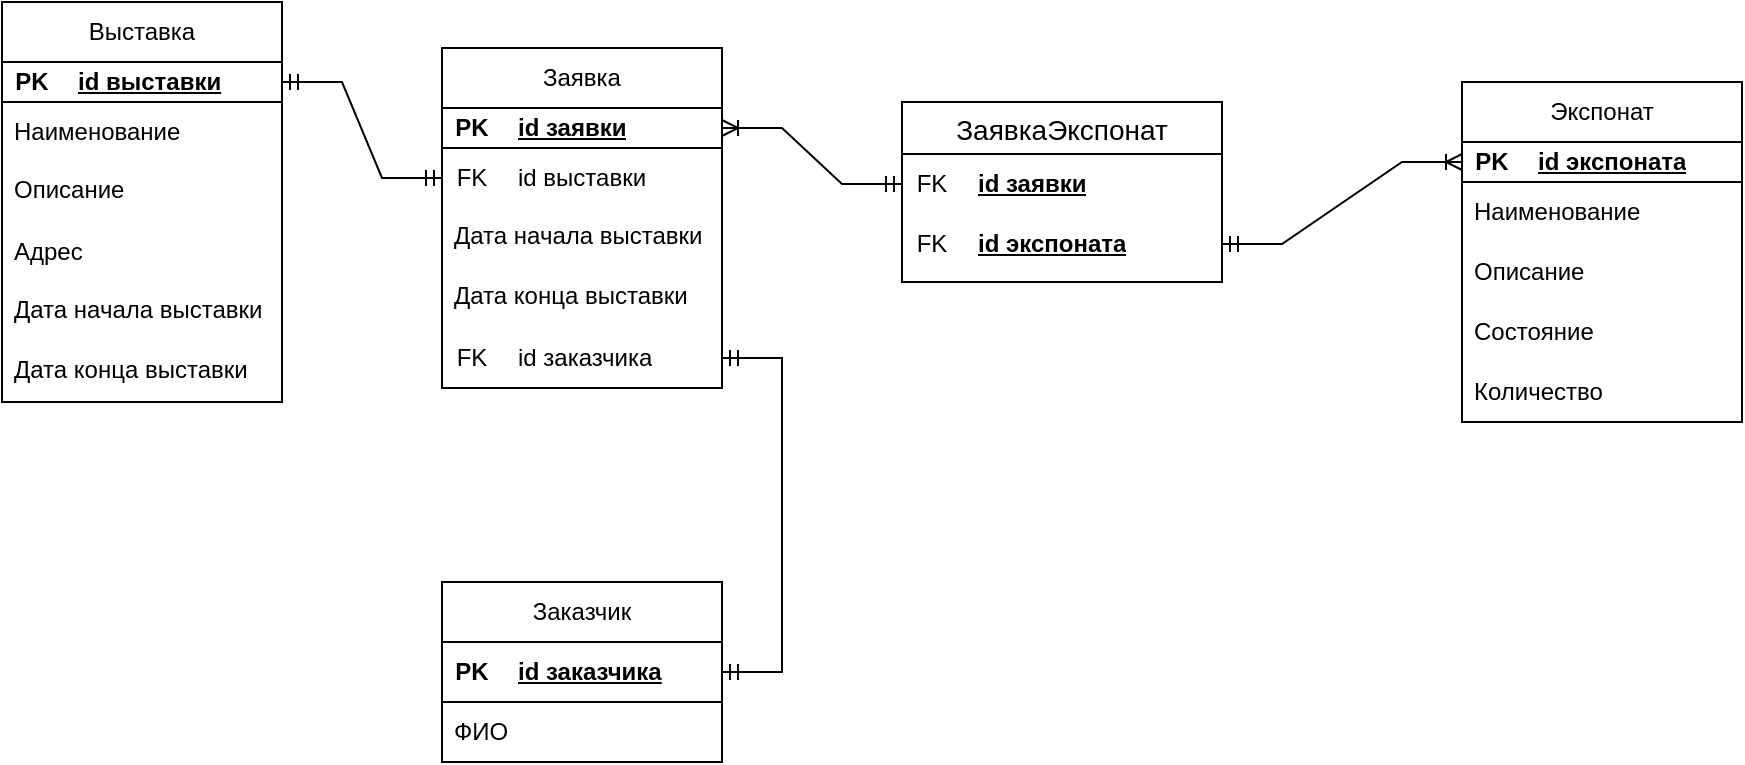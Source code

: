 <mxfile version="25.0.1">
  <diagram name="Страница — 1" id="1Udpp82dl5E-yOgq9Bk9">
    <mxGraphModel dx="1218" dy="604" grid="1" gridSize="10" guides="1" tooltips="1" connect="1" arrows="1" fold="1" page="1" pageScale="1" pageWidth="827" pageHeight="1169" math="0" shadow="0">
      <root>
        <mxCell id="0" />
        <mxCell id="1" parent="0" />
        <mxCell id="-dNKnwfFhRTGbA_YPJCl-1" value="Экспонат" style="swimlane;fontStyle=0;childLayout=stackLayout;horizontal=1;startSize=30;horizontalStack=0;resizeParent=1;resizeParentMax=0;resizeLast=0;collapsible=1;marginBottom=0;whiteSpace=wrap;html=1;" parent="1" vertex="1">
          <mxGeometry x="810" y="140" width="140" height="170" as="geometry" />
        </mxCell>
        <mxCell id="p6UkOLfJ6QwIB64uSuT0-19" value="" style="shape=table;startSize=0;container=1;collapsible=1;childLayout=tableLayout;fixedRows=1;rowLines=0;fontStyle=0;align=center;resizeLast=1;strokeColor=none;fillColor=none;collapsible=0;" parent="-dNKnwfFhRTGbA_YPJCl-1" vertex="1">
          <mxGeometry y="30" width="140" height="20" as="geometry" />
        </mxCell>
        <mxCell id="p6UkOLfJ6QwIB64uSuT0-20" value="" style="shape=tableRow;horizontal=0;startSize=0;swimlaneHead=0;swimlaneBody=0;fillColor=none;collapsible=0;dropTarget=0;points=[[0,0.5],[1,0.5]];portConstraint=eastwest;top=0;left=0;right=0;bottom=1;" parent="p6UkOLfJ6QwIB64uSuT0-19" vertex="1">
          <mxGeometry width="140" height="20" as="geometry" />
        </mxCell>
        <mxCell id="p6UkOLfJ6QwIB64uSuT0-21" value="PK" style="shape=partialRectangle;connectable=0;fillColor=none;top=0;left=0;bottom=0;right=0;fontStyle=1;overflow=hidden;whiteSpace=wrap;html=1;" parent="p6UkOLfJ6QwIB64uSuT0-20" vertex="1">
          <mxGeometry width="30" height="20" as="geometry">
            <mxRectangle width="30" height="20" as="alternateBounds" />
          </mxGeometry>
        </mxCell>
        <mxCell id="p6UkOLfJ6QwIB64uSuT0-22" value="id экспоната" style="shape=partialRectangle;connectable=0;fillColor=none;top=0;left=0;bottom=0;right=0;align=left;spacingLeft=6;fontStyle=5;overflow=hidden;whiteSpace=wrap;html=1;" parent="p6UkOLfJ6QwIB64uSuT0-20" vertex="1">
          <mxGeometry x="30" width="110" height="20" as="geometry">
            <mxRectangle width="110" height="20" as="alternateBounds" />
          </mxGeometry>
        </mxCell>
        <mxCell id="-dNKnwfFhRTGbA_YPJCl-3" value="Наименование" style="text;strokeColor=none;fillColor=none;align=left;verticalAlign=middle;spacingLeft=4;spacingRight=4;overflow=hidden;points=[[0,0.5],[1,0.5]];portConstraint=eastwest;rotatable=0;whiteSpace=wrap;html=1;" parent="-dNKnwfFhRTGbA_YPJCl-1" vertex="1">
          <mxGeometry y="50" width="140" height="30" as="geometry" />
        </mxCell>
        <mxCell id="-dNKnwfFhRTGbA_YPJCl-4" value="Описание" style="text;strokeColor=none;fillColor=none;align=left;verticalAlign=middle;spacingLeft=4;spacingRight=4;overflow=hidden;points=[[0,0.5],[1,0.5]];portConstraint=eastwest;rotatable=0;whiteSpace=wrap;html=1;" parent="-dNKnwfFhRTGbA_YPJCl-1" vertex="1">
          <mxGeometry y="80" width="140" height="30" as="geometry" />
        </mxCell>
        <mxCell id="Apr5Gu9_tZ0Uqjy6RqHj-13" value="Состояние" style="text;strokeColor=none;fillColor=none;align=left;verticalAlign=middle;spacingLeft=4;spacingRight=4;overflow=hidden;points=[[0,0.5],[1,0.5]];portConstraint=eastwest;rotatable=0;whiteSpace=wrap;html=1;" parent="-dNKnwfFhRTGbA_YPJCl-1" vertex="1">
          <mxGeometry y="110" width="140" height="30" as="geometry" />
        </mxCell>
        <mxCell id="-dNKnwfFhRTGbA_YPJCl-19" value="Количество" style="text;strokeColor=none;fillColor=none;align=left;verticalAlign=middle;spacingLeft=4;spacingRight=4;overflow=hidden;points=[[0,0.5],[1,0.5]];portConstraint=eastwest;rotatable=0;whiteSpace=wrap;html=1;" parent="-dNKnwfFhRTGbA_YPJCl-1" vertex="1">
          <mxGeometry y="140" width="140" height="30" as="geometry" />
        </mxCell>
        <mxCell id="-dNKnwfFhRTGbA_YPJCl-5" value="Выставка" style="swimlane;fontStyle=0;childLayout=stackLayout;horizontal=1;startSize=30;horizontalStack=0;resizeParent=1;resizeParentMax=0;resizeLast=0;collapsible=1;marginBottom=0;whiteSpace=wrap;html=1;" parent="1" vertex="1">
          <mxGeometry x="80" y="100" width="140" height="200" as="geometry" />
        </mxCell>
        <mxCell id="p6UkOLfJ6QwIB64uSuT0-15" value="" style="shape=table;startSize=0;container=1;collapsible=1;childLayout=tableLayout;fixedRows=1;rowLines=0;fontStyle=0;align=center;resizeLast=1;strokeColor=none;fillColor=none;collapsible=0;" parent="-dNKnwfFhRTGbA_YPJCl-5" vertex="1">
          <mxGeometry y="30" width="140" height="20" as="geometry" />
        </mxCell>
        <mxCell id="p6UkOLfJ6QwIB64uSuT0-16" value="" style="shape=tableRow;horizontal=0;startSize=0;swimlaneHead=0;swimlaneBody=0;fillColor=none;collapsible=0;dropTarget=0;points=[[0,0.5],[1,0.5]];portConstraint=eastwest;top=0;left=0;right=0;bottom=1;" parent="p6UkOLfJ6QwIB64uSuT0-15" vertex="1">
          <mxGeometry width="140" height="20" as="geometry" />
        </mxCell>
        <mxCell id="p6UkOLfJ6QwIB64uSuT0-17" value="PK" style="shape=partialRectangle;connectable=0;fillColor=none;top=0;left=0;bottom=0;right=0;fontStyle=1;overflow=hidden;whiteSpace=wrap;html=1;" parent="p6UkOLfJ6QwIB64uSuT0-16" vertex="1">
          <mxGeometry width="30" height="20" as="geometry">
            <mxRectangle width="30" height="20" as="alternateBounds" />
          </mxGeometry>
        </mxCell>
        <mxCell id="p6UkOLfJ6QwIB64uSuT0-18" value="id выставки" style="shape=partialRectangle;connectable=0;fillColor=none;top=0;left=0;bottom=0;right=0;align=left;spacingLeft=6;fontStyle=5;overflow=hidden;whiteSpace=wrap;html=1;" parent="p6UkOLfJ6QwIB64uSuT0-16" vertex="1">
          <mxGeometry x="30" width="110" height="20" as="geometry">
            <mxRectangle width="110" height="20" as="alternateBounds" />
          </mxGeometry>
        </mxCell>
        <mxCell id="-dNKnwfFhRTGbA_YPJCl-7" value="Наименование" style="text;strokeColor=none;fillColor=none;align=left;verticalAlign=middle;spacingLeft=4;spacingRight=4;overflow=hidden;points=[[0,0.5],[1,0.5]];portConstraint=eastwest;rotatable=0;whiteSpace=wrap;html=1;" parent="-dNKnwfFhRTGbA_YPJCl-5" vertex="1">
          <mxGeometry y="50" width="140" height="30" as="geometry" />
        </mxCell>
        <mxCell id="-dNKnwfFhRTGbA_YPJCl-26" value="Описание" style="text;strokeColor=none;fillColor=none;spacingLeft=4;spacingRight=4;overflow=hidden;rotatable=0;points=[[0,0.5],[1,0.5]];portConstraint=eastwest;fontSize=12;whiteSpace=wrap;html=1;" parent="-dNKnwfFhRTGbA_YPJCl-5" vertex="1">
          <mxGeometry y="80" width="140" height="30" as="geometry" />
        </mxCell>
        <mxCell id="-dNKnwfFhRTGbA_YPJCl-8" value="Адрес" style="text;strokeColor=none;fillColor=none;align=left;verticalAlign=middle;spacingLeft=4;spacingRight=4;overflow=hidden;points=[[0,0.5],[1,0.5]];portConstraint=eastwest;rotatable=0;whiteSpace=wrap;html=1;" parent="-dNKnwfFhRTGbA_YPJCl-5" vertex="1">
          <mxGeometry y="110" width="140" height="30" as="geometry" />
        </mxCell>
        <mxCell id="Apr5Gu9_tZ0Uqjy6RqHj-14" value="Дата начала выставки" style="text;strokeColor=none;fillColor=none;spacingLeft=4;spacingRight=4;overflow=hidden;rotatable=0;points=[[0,0.5],[1,0.5]];portConstraint=eastwest;fontSize=12;whiteSpace=wrap;html=1;" parent="-dNKnwfFhRTGbA_YPJCl-5" vertex="1">
          <mxGeometry y="140" width="140" height="30" as="geometry" />
        </mxCell>
        <mxCell id="Apr5Gu9_tZ0Uqjy6RqHj-15" value="Дата конца выставки" style="text;strokeColor=none;fillColor=none;spacingLeft=4;spacingRight=4;overflow=hidden;rotatable=0;points=[[0,0.5],[1,0.5]];portConstraint=eastwest;fontSize=12;whiteSpace=wrap;html=1;" parent="-dNKnwfFhRTGbA_YPJCl-5" vertex="1">
          <mxGeometry y="170" width="140" height="30" as="geometry" />
        </mxCell>
        <mxCell id="-dNKnwfFhRTGbA_YPJCl-9" value="Заказчик" style="swimlane;fontStyle=0;childLayout=stackLayout;horizontal=1;startSize=30;horizontalStack=0;resizeParent=1;resizeParentMax=0;resizeLast=0;collapsible=1;marginBottom=0;whiteSpace=wrap;html=1;" parent="1" vertex="1">
          <mxGeometry x="300" y="390" width="140" height="90" as="geometry" />
        </mxCell>
        <mxCell id="p6UkOLfJ6QwIB64uSuT0-26" value="" style="shape=table;startSize=0;container=1;collapsible=1;childLayout=tableLayout;fixedRows=1;rowLines=0;fontStyle=0;align=center;resizeLast=1;strokeColor=none;fillColor=none;collapsible=0;" parent="-dNKnwfFhRTGbA_YPJCl-9" vertex="1">
          <mxGeometry y="30" width="140" height="30" as="geometry" />
        </mxCell>
        <mxCell id="p6UkOLfJ6QwIB64uSuT0-27" value="" style="shape=tableRow;horizontal=0;startSize=0;swimlaneHead=0;swimlaneBody=0;fillColor=none;collapsible=0;dropTarget=0;points=[[0,0.5],[1,0.5]];portConstraint=eastwest;top=0;left=0;right=0;bottom=1;" parent="p6UkOLfJ6QwIB64uSuT0-26" vertex="1">
          <mxGeometry width="140" height="30" as="geometry" />
        </mxCell>
        <mxCell id="p6UkOLfJ6QwIB64uSuT0-28" value="PK" style="shape=partialRectangle;connectable=0;fillColor=none;top=0;left=0;bottom=0;right=0;fontStyle=1;overflow=hidden;whiteSpace=wrap;html=1;" parent="p6UkOLfJ6QwIB64uSuT0-27" vertex="1">
          <mxGeometry width="30" height="30" as="geometry">
            <mxRectangle width="30" height="30" as="alternateBounds" />
          </mxGeometry>
        </mxCell>
        <mxCell id="p6UkOLfJ6QwIB64uSuT0-29" value="id заказчика" style="shape=partialRectangle;connectable=0;fillColor=none;top=0;left=0;bottom=0;right=0;align=left;spacingLeft=6;fontStyle=5;overflow=hidden;whiteSpace=wrap;html=1;" parent="p6UkOLfJ6QwIB64uSuT0-27" vertex="1">
          <mxGeometry x="30" width="110" height="30" as="geometry">
            <mxRectangle width="110" height="30" as="alternateBounds" />
          </mxGeometry>
        </mxCell>
        <mxCell id="-dNKnwfFhRTGbA_YPJCl-11" value="ФИО" style="text;strokeColor=none;fillColor=none;align=left;verticalAlign=middle;spacingLeft=4;spacingRight=4;overflow=hidden;points=[[0,0.5],[1,0.5]];portConstraint=eastwest;rotatable=0;whiteSpace=wrap;html=1;" parent="-dNKnwfFhRTGbA_YPJCl-9" vertex="1">
          <mxGeometry y="60" width="140" height="30" as="geometry" />
        </mxCell>
        <mxCell id="-dNKnwfFhRTGbA_YPJCl-13" value="Заявка" style="swimlane;fontStyle=0;childLayout=stackLayout;horizontal=1;startSize=30;horizontalStack=0;resizeParent=1;resizeParentMax=0;resizeLast=0;collapsible=1;marginBottom=0;whiteSpace=wrap;html=1;" parent="1" vertex="1">
          <mxGeometry x="300" y="123" width="140" height="170" as="geometry" />
        </mxCell>
        <mxCell id="p6UkOLfJ6QwIB64uSuT0-3" value="" style="shape=table;startSize=0;container=1;collapsible=1;childLayout=tableLayout;fixedRows=1;rowLines=0;fontStyle=0;align=center;resizeLast=1;strokeColor=none;fillColor=none;collapsible=0;" parent="-dNKnwfFhRTGbA_YPJCl-13" vertex="1">
          <mxGeometry y="30" width="140" height="20" as="geometry" />
        </mxCell>
        <mxCell id="p6UkOLfJ6QwIB64uSuT0-4" value="" style="shape=tableRow;horizontal=0;startSize=0;swimlaneHead=0;swimlaneBody=0;fillColor=none;collapsible=0;dropTarget=0;points=[[0,0.5],[1,0.5]];portConstraint=eastwest;top=0;left=0;right=0;bottom=1;" parent="p6UkOLfJ6QwIB64uSuT0-3" vertex="1">
          <mxGeometry width="140" height="20" as="geometry" />
        </mxCell>
        <mxCell id="p6UkOLfJ6QwIB64uSuT0-5" value="PK" style="shape=partialRectangle;connectable=0;fillColor=none;top=0;left=0;bottom=0;right=0;fontStyle=1;overflow=hidden;whiteSpace=wrap;html=1;" parent="p6UkOLfJ6QwIB64uSuT0-4" vertex="1">
          <mxGeometry width="30" height="20" as="geometry">
            <mxRectangle width="30" height="20" as="alternateBounds" />
          </mxGeometry>
        </mxCell>
        <mxCell id="p6UkOLfJ6QwIB64uSuT0-6" value="id заявки" style="shape=partialRectangle;connectable=0;fillColor=none;top=0;left=0;bottom=0;right=0;align=left;spacingLeft=6;fontStyle=5;overflow=hidden;whiteSpace=wrap;html=1;" parent="p6UkOLfJ6QwIB64uSuT0-4" vertex="1">
          <mxGeometry x="30" width="110" height="20" as="geometry">
            <mxRectangle width="110" height="20" as="alternateBounds" />
          </mxGeometry>
        </mxCell>
        <mxCell id="Apr5Gu9_tZ0Uqjy6RqHj-18" value="" style="shape=table;startSize=0;container=1;collapsible=1;childLayout=tableLayout;fixedRows=1;rowLines=0;fontStyle=0;align=center;resizeLast=1;strokeColor=none;fillColor=none;collapsible=0;" parent="-dNKnwfFhRTGbA_YPJCl-13" vertex="1">
          <mxGeometry y="50" width="140" height="30" as="geometry" />
        </mxCell>
        <mxCell id="Apr5Gu9_tZ0Uqjy6RqHj-19" value="" style="shape=tableRow;horizontal=0;startSize=0;swimlaneHead=0;swimlaneBody=0;fillColor=none;collapsible=0;dropTarget=0;points=[[0,0.5],[1,0.5]];portConstraint=eastwest;top=0;left=0;right=0;bottom=0;" parent="Apr5Gu9_tZ0Uqjy6RqHj-18" vertex="1">
          <mxGeometry width="140" height="30" as="geometry" />
        </mxCell>
        <mxCell id="Apr5Gu9_tZ0Uqjy6RqHj-20" value="FK" style="shape=partialRectangle;connectable=0;fillColor=none;top=0;left=0;bottom=0;right=0;fontStyle=0;overflow=hidden;whiteSpace=wrap;html=1;" parent="Apr5Gu9_tZ0Uqjy6RqHj-19" vertex="1">
          <mxGeometry width="30" height="30" as="geometry">
            <mxRectangle width="30" height="30" as="alternateBounds" />
          </mxGeometry>
        </mxCell>
        <mxCell id="Apr5Gu9_tZ0Uqjy6RqHj-21" value="id выставки" style="shape=partialRectangle;connectable=0;fillColor=none;top=0;left=0;bottom=0;right=0;align=left;spacingLeft=6;fontStyle=0;overflow=hidden;whiteSpace=wrap;html=1;" parent="Apr5Gu9_tZ0Uqjy6RqHj-19" vertex="1">
          <mxGeometry x="30" width="110" height="30" as="geometry">
            <mxRectangle width="110" height="30" as="alternateBounds" />
          </mxGeometry>
        </mxCell>
        <mxCell id="p6UkOLfJ6QwIB64uSuT0-1" value="Дата начала выставки" style="text;strokeColor=none;fillColor=none;spacingLeft=4;spacingRight=4;overflow=hidden;rotatable=0;points=[[0,0.5],[1,0.5]];portConstraint=eastwest;fontSize=12;whiteSpace=wrap;html=1;" parent="-dNKnwfFhRTGbA_YPJCl-13" vertex="1">
          <mxGeometry y="80" width="140" height="30" as="geometry" />
        </mxCell>
        <mxCell id="p6UkOLfJ6QwIB64uSuT0-2" value="Дата конца выставки" style="text;strokeColor=none;fillColor=none;spacingLeft=4;spacingRight=4;overflow=hidden;rotatable=0;points=[[0,0.5],[1,0.5]];portConstraint=eastwest;fontSize=12;whiteSpace=wrap;html=1;" parent="-dNKnwfFhRTGbA_YPJCl-13" vertex="1">
          <mxGeometry y="110" width="140" height="30" as="geometry" />
        </mxCell>
        <mxCell id="p6UkOLfJ6QwIB64uSuT0-30" value="" style="shape=table;startSize=0;container=1;collapsible=1;childLayout=tableLayout;fixedRows=1;rowLines=0;fontStyle=0;align=center;resizeLast=1;strokeColor=none;fillColor=none;collapsible=0;" parent="-dNKnwfFhRTGbA_YPJCl-13" vertex="1">
          <mxGeometry y="140" width="140" height="30" as="geometry" />
        </mxCell>
        <mxCell id="p6UkOLfJ6QwIB64uSuT0-31" value="" style="shape=tableRow;horizontal=0;startSize=0;swimlaneHead=0;swimlaneBody=0;fillColor=none;collapsible=0;dropTarget=0;points=[[0,0.5],[1,0.5]];portConstraint=eastwest;top=0;left=0;right=0;bottom=0;" parent="p6UkOLfJ6QwIB64uSuT0-30" vertex="1">
          <mxGeometry width="140" height="30" as="geometry" />
        </mxCell>
        <mxCell id="p6UkOLfJ6QwIB64uSuT0-32" value="FK" style="shape=partialRectangle;connectable=0;fillColor=none;top=0;left=0;bottom=0;right=0;fontStyle=0;overflow=hidden;whiteSpace=wrap;html=1;" parent="p6UkOLfJ6QwIB64uSuT0-31" vertex="1">
          <mxGeometry width="30" height="30" as="geometry">
            <mxRectangle width="30" height="30" as="alternateBounds" />
          </mxGeometry>
        </mxCell>
        <mxCell id="p6UkOLfJ6QwIB64uSuT0-33" value="id заказчика" style="shape=partialRectangle;connectable=0;fillColor=none;top=0;left=0;bottom=0;right=0;align=left;spacingLeft=6;fontStyle=0;overflow=hidden;whiteSpace=wrap;html=1;" parent="p6UkOLfJ6QwIB64uSuT0-31" vertex="1">
          <mxGeometry x="30" width="110" height="30" as="geometry">
            <mxRectangle width="110" height="30" as="alternateBounds" />
          </mxGeometry>
        </mxCell>
        <mxCell id="p6UkOLfJ6QwIB64uSuT0-25" value="" style="edgeStyle=entityRelationEdgeStyle;fontSize=12;html=1;endArrow=ERmandOne;startArrow=ERmandOne;rounded=0;entryX=0;entryY=0.5;entryDx=0;entryDy=0;exitX=1;exitY=0.5;exitDx=0;exitDy=0;" parent="1" source="p6UkOLfJ6QwIB64uSuT0-16" target="Apr5Gu9_tZ0Uqjy6RqHj-19" edge="1">
          <mxGeometry width="100" height="100" relative="1" as="geometry">
            <mxPoint x="160" y="135" as="sourcePoint" />
            <mxPoint x="600" y="90" as="targetPoint" />
            <Array as="points">
              <mxPoint x="500" y="95" />
            </Array>
          </mxGeometry>
        </mxCell>
        <mxCell id="p6UkOLfJ6QwIB64uSuT0-34" value="" style="edgeStyle=entityRelationEdgeStyle;fontSize=12;html=1;endArrow=ERmandOne;startArrow=ERmandOne;rounded=0;entryX=1;entryY=0.5;entryDx=0;entryDy=0;exitX=1;exitY=0.5;exitDx=0;exitDy=0;" parent="1" source="p6UkOLfJ6QwIB64uSuT0-27" target="p6UkOLfJ6QwIB64uSuT0-31" edge="1">
          <mxGeometry width="100" height="100" relative="1" as="geometry">
            <mxPoint x="360" y="560" as="sourcePoint" />
            <mxPoint x="460" y="460" as="targetPoint" />
          </mxGeometry>
        </mxCell>
        <mxCell id="Apr5Gu9_tZ0Uqjy6RqHj-1" value="ЗаявкаЭкспонат" style="swimlane;fontStyle=0;childLayout=stackLayout;horizontal=1;startSize=26;horizontalStack=0;resizeParent=1;resizeParentMax=0;resizeLast=0;collapsible=1;marginBottom=0;align=center;fontSize=14;" parent="1" vertex="1">
          <mxGeometry x="530" y="150" width="160" height="90" as="geometry" />
        </mxCell>
        <mxCell id="Apr5Gu9_tZ0Uqjy6RqHj-5" value="" style="shape=table;startSize=0;container=1;collapsible=1;childLayout=tableLayout;fixedRows=1;rowLines=0;fontStyle=0;align=center;resizeLast=1;strokeColor=none;fillColor=none;collapsible=0;" parent="Apr5Gu9_tZ0Uqjy6RqHj-1" vertex="1">
          <mxGeometry y="26" width="160" height="64" as="geometry" />
        </mxCell>
        <mxCell id="Apr5Gu9_tZ0Uqjy6RqHj-6" value="" style="shape=tableRow;horizontal=0;startSize=0;swimlaneHead=0;swimlaneBody=0;fillColor=none;collapsible=0;dropTarget=0;points=[[0,0.5],[1,0.5]];portConstraint=eastwest;top=0;left=0;right=0;bottom=0;" parent="Apr5Gu9_tZ0Uqjy6RqHj-5" vertex="1">
          <mxGeometry width="160" height="30" as="geometry" />
        </mxCell>
        <mxCell id="Apr5Gu9_tZ0Uqjy6RqHj-7" value="FK" style="shape=partialRectangle;connectable=0;fillColor=none;top=0;left=0;bottom=0;right=0;fontStyle=0;overflow=hidden;whiteSpace=wrap;html=1;" parent="Apr5Gu9_tZ0Uqjy6RqHj-6" vertex="1">
          <mxGeometry width="30" height="30" as="geometry">
            <mxRectangle width="30" height="30" as="alternateBounds" />
          </mxGeometry>
        </mxCell>
        <mxCell id="Apr5Gu9_tZ0Uqjy6RqHj-8" value="&lt;span style=&quot;font-weight: 700; text-decoration-line: underline;&quot;&gt;id заявки&lt;/span&gt;" style="shape=partialRectangle;connectable=0;fillColor=none;top=0;left=0;bottom=0;right=0;align=left;spacingLeft=6;fontStyle=0;overflow=hidden;whiteSpace=wrap;html=1;" parent="Apr5Gu9_tZ0Uqjy6RqHj-6" vertex="1">
          <mxGeometry x="30" width="130" height="30" as="geometry">
            <mxRectangle width="130" height="30" as="alternateBounds" />
          </mxGeometry>
        </mxCell>
        <mxCell id="Apr5Gu9_tZ0Uqjy6RqHj-9" value="" style="shape=tableRow;horizontal=0;startSize=0;swimlaneHead=0;swimlaneBody=0;fillColor=none;collapsible=0;dropTarget=0;points=[[0,0.5],[1,0.5]];portConstraint=eastwest;top=0;left=0;right=0;bottom=0;" parent="Apr5Gu9_tZ0Uqjy6RqHj-5" vertex="1">
          <mxGeometry y="30" width="160" height="30" as="geometry" />
        </mxCell>
        <mxCell id="Apr5Gu9_tZ0Uqjy6RqHj-10" value="FK" style="shape=partialRectangle;connectable=0;fillColor=none;top=0;left=0;bottom=0;right=0;fontStyle=0;overflow=hidden;whiteSpace=wrap;html=1;" parent="Apr5Gu9_tZ0Uqjy6RqHj-9" vertex="1">
          <mxGeometry width="30" height="30" as="geometry">
            <mxRectangle width="30" height="30" as="alternateBounds" />
          </mxGeometry>
        </mxCell>
        <mxCell id="Apr5Gu9_tZ0Uqjy6RqHj-11" value="&lt;span style=&quot;font-weight: 700; text-decoration-line: underline;&quot;&gt;id экспоната&lt;/span&gt;" style="shape=partialRectangle;connectable=0;fillColor=none;top=0;left=0;bottom=0;right=0;align=left;spacingLeft=6;fontStyle=0;overflow=hidden;whiteSpace=wrap;html=1;" parent="Apr5Gu9_tZ0Uqjy6RqHj-9" vertex="1">
          <mxGeometry x="30" width="130" height="30" as="geometry">
            <mxRectangle width="130" height="30" as="alternateBounds" />
          </mxGeometry>
        </mxCell>
        <mxCell id="Apr5Gu9_tZ0Uqjy6RqHj-16" value="" style="edgeStyle=entityRelationEdgeStyle;fontSize=12;html=1;endArrow=ERoneToMany;startArrow=ERmandOne;rounded=0;exitX=1;exitY=0.5;exitDx=0;exitDy=0;entryX=0;entryY=0.5;entryDx=0;entryDy=0;" parent="1" source="Apr5Gu9_tZ0Uqjy6RqHj-9" target="p6UkOLfJ6QwIB64uSuT0-20" edge="1">
          <mxGeometry width="100" height="100" relative="1" as="geometry">
            <mxPoint x="730" y="190" as="sourcePoint" />
            <mxPoint x="830" y="90" as="targetPoint" />
            <Array as="points">
              <mxPoint x="810" y="140" />
            </Array>
          </mxGeometry>
        </mxCell>
        <mxCell id="Apr5Gu9_tZ0Uqjy6RqHj-17" value="" style="edgeStyle=entityRelationEdgeStyle;fontSize=12;html=1;endArrow=ERoneToMany;startArrow=ERmandOne;rounded=0;exitX=0;exitY=0.5;exitDx=0;exitDy=0;entryX=1;entryY=0.5;entryDx=0;entryDy=0;" parent="1" source="Apr5Gu9_tZ0Uqjy6RqHj-6" target="p6UkOLfJ6QwIB64uSuT0-4" edge="1">
          <mxGeometry width="100" height="100" relative="1" as="geometry">
            <mxPoint x="720" y="241" as="sourcePoint" />
            <mxPoint x="820" y="190" as="targetPoint" />
            <Array as="points">
              <mxPoint x="820" y="150" />
            </Array>
          </mxGeometry>
        </mxCell>
      </root>
    </mxGraphModel>
  </diagram>
</mxfile>
